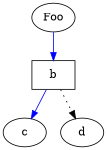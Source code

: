  digraph graphname {
    // This attribute applies to the graph itself
    size="1,1";
    // The label attribute can be used to change the label of a node
    a [label="Foo"];
    // Here, the node shape is changed.
    b [shape=box];
    a -> b -> c [color=blue];
    b -> d [style=dotted];
 }
